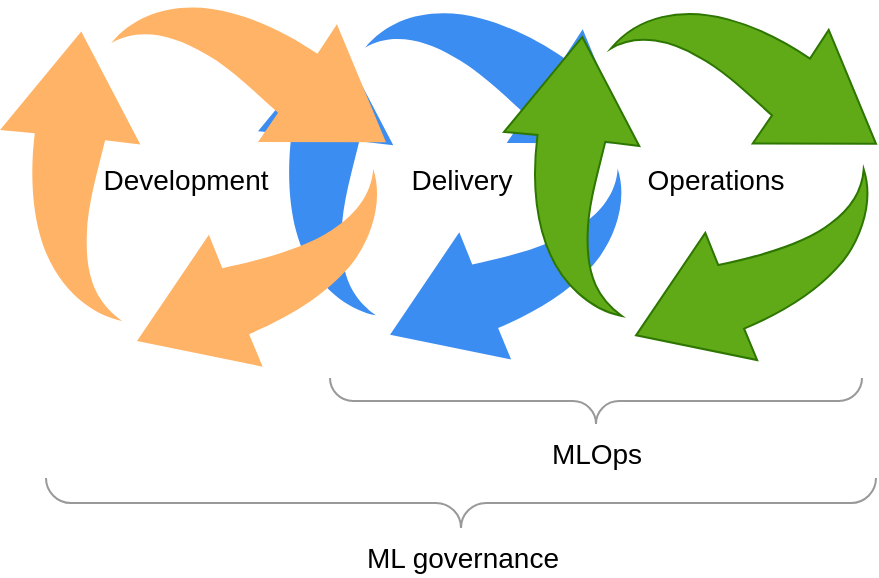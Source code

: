 <mxfile>
    <diagram id="3Z-cbTWfE5fxNGHl1KyZ" name="Page-1">
        <mxGraphModel dx="768" dy="503" grid="0" gridSize="10" guides="1" tooltips="1" connect="1" arrows="1" fold="1" page="1" pageScale="1" pageWidth="980" pageHeight="1390" background="#ffffff" math="0" shadow="0">
            <root>
                <mxCell id="0"/>
                <mxCell id="1" parent="0"/>
                <mxCell id="2" value="" style="sketch=0;html=1;aspect=fixed;strokeColor=none;shadow=0;align=center;verticalAlign=top;fillColor=#3B8DF1;shape=mxgraph.gcp2.arrow_cycle" vertex="1" parent="1">
                    <mxGeometry x="289" y="157" width="186" height="176.7" as="geometry"/>
                </mxCell>
                <mxCell id="3" value="" style="sketch=0;html=1;aspect=fixed;strokeColor=none;shadow=0;align=center;verticalAlign=top;fillColor=#FFB366;shape=mxgraph.gcp2.arrow_cycle" vertex="1" parent="1">
                    <mxGeometry x="160" y="154" width="193" height="183.35" as="geometry"/>
                </mxCell>
                <mxCell id="4" value="" style="sketch=0;html=1;aspect=fixed;strokeColor=#2D7600;shadow=0;align=center;verticalAlign=top;fillColor=#60a917;shape=mxgraph.gcp2.arrow_cycle;fontColor=#ffffff;" vertex="1" parent="1">
                    <mxGeometry x="412" y="157.32" width="186" height="176.7" as="geometry"/>
                </mxCell>
                <mxCell id="5" value="&lt;font style=&quot;font-size: 14px;&quot; color=&quot;#000000&quot;&gt;Development&lt;/font&gt;" style="text;strokeColor=none;align=center;fillColor=none;html=1;verticalAlign=middle;whiteSpace=wrap;rounded=0;" vertex="1" parent="1">
                    <mxGeometry x="223" y="229.4" width="60" height="30" as="geometry"/>
                </mxCell>
                <mxCell id="6" value="&lt;font style=&quot;font-size: 14px;&quot; color=&quot;#000000&quot;&gt;Delivery&lt;/font&gt;" style="text;strokeColor=none;align=center;fillColor=none;html=1;verticalAlign=middle;whiteSpace=wrap;rounded=0;" vertex="1" parent="1">
                    <mxGeometry x="361" y="229.4" width="60" height="30" as="geometry"/>
                </mxCell>
                <mxCell id="7" value="&lt;font style=&quot;font-size: 14px;&quot; color=&quot;#000000&quot;&gt;Operations&lt;/font&gt;" style="text;strokeColor=none;align=center;fillColor=none;html=1;verticalAlign=middle;whiteSpace=wrap;rounded=0;" vertex="1" parent="1">
                    <mxGeometry x="488" y="229.4" width="60" height="30" as="geometry"/>
                </mxCell>
                <mxCell id="16" value="&lt;font style=&quot;font-size: 14px;&quot;&gt;MLOps&lt;/font&gt;" style="labelPosition=center;align=center;strokeWidth=1;shape=mxgraph.mockup.markup.curlyBrace;html=1;shadow=0;dashed=0;strokeColor=#999999;direction=west;labelBackgroundColor=#FFFFFF;fontColor=#000000;fillColor=#FFB366;textDirection=rtl;verticalLabelPosition=bottom;verticalAlign=top;" vertex="1" parent="1">
                    <mxGeometry x="325" y="343" width="266" height="23" as="geometry"/>
                </mxCell>
                <mxCell id="18" value="&lt;font style=&quot;font-size: 14px;&quot;&gt;ML governance&lt;/font&gt;" style="labelPosition=center;align=center;strokeWidth=1;shape=mxgraph.mockup.markup.curlyBrace;html=1;shadow=0;dashed=0;strokeColor=#999999;direction=west;labelBackgroundColor=#FFFFFF;fontColor=#000000;fillColor=#FFB366;textDirection=rtl;verticalLabelPosition=bottom;verticalAlign=top;" vertex="1" parent="1">
                    <mxGeometry x="183" y="393" width="415" height="25" as="geometry"/>
                </mxCell>
            </root>
        </mxGraphModel>
    </diagram>
</mxfile>